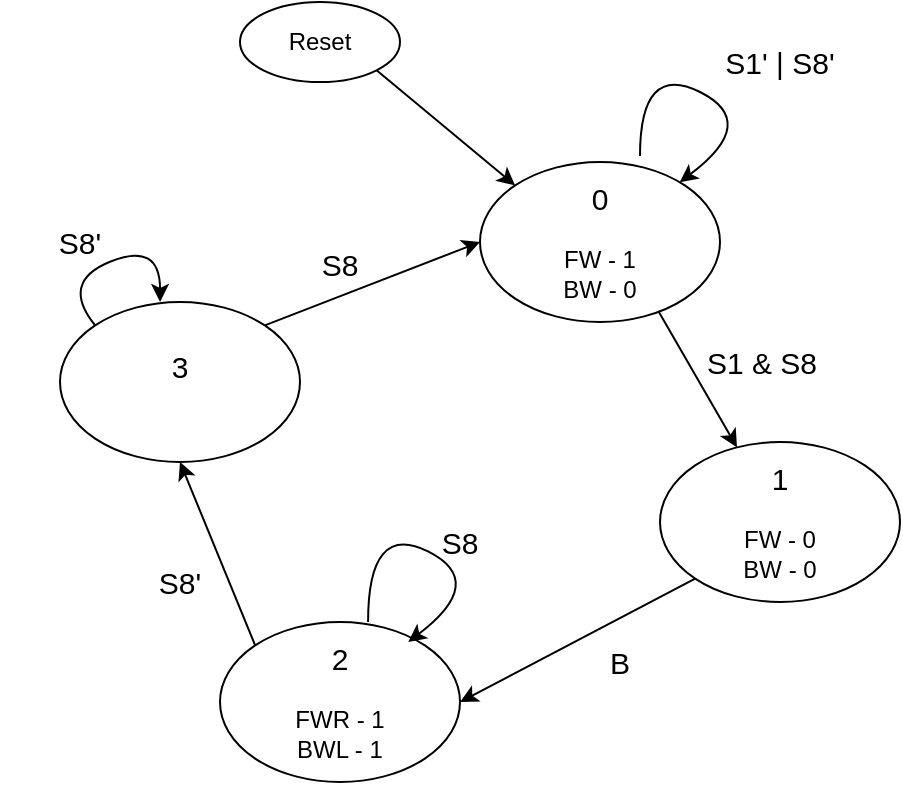 <mxfile version="13.10.4" type="device"><diagram id="tmifQvB1nGJaykuzxYIR" name="Page-1"><mxGraphModel dx="897" dy="553" grid="1" gridSize="10" guides="1" tooltips="1" connect="1" arrows="1" fold="1" page="1" pageScale="1" pageWidth="827" pageHeight="1169" math="0" shadow="0"><root><mxCell id="0"/><mxCell id="1" parent="0"/><mxCell id="Iq-n-7ybEA5wkXeA14bp-1" value="Reset" style="ellipse;whiteSpace=wrap;html=1;" vertex="1" parent="1"><mxGeometry x="320" y="80" width="80" height="40" as="geometry"/></mxCell><mxCell id="Iq-n-7ybEA5wkXeA14bp-2" value="&lt;font&gt;&lt;span style=&quot;font-size: 15px&quot;&gt;0&lt;br&gt;&lt;/span&gt;&lt;font size=&quot;1&quot;&gt;&lt;br&gt;&lt;/font&gt;FW - 1&lt;br&gt;BW - 0&lt;br&gt;&lt;/font&gt;" style="ellipse;whiteSpace=wrap;html=1;" vertex="1" parent="1"><mxGeometry x="440" y="160" width="120" height="80" as="geometry"/></mxCell><mxCell id="Iq-n-7ybEA5wkXeA14bp-3" value="" style="curved=1;endArrow=classic;html=1;" edge="1" parent="1" target="Iq-n-7ybEA5wkXeA14bp-2"><mxGeometry width="50" height="50" relative="1" as="geometry"><mxPoint x="520" y="157" as="sourcePoint"/><mxPoint x="540" y="80" as="targetPoint"/><Array as="points"><mxPoint x="520" y="110"/><mxPoint x="580" y="140"/></Array></mxGeometry></mxCell><mxCell id="Iq-n-7ybEA5wkXeA14bp-4" value="&lt;font style=&quot;font-size: 15px&quot;&gt;S1' | S8'&lt;/font&gt;" style="text;html=1;strokeColor=none;fillColor=none;align=center;verticalAlign=middle;whiteSpace=wrap;rounded=0;" vertex="1" parent="1"><mxGeometry x="550" y="100" width="80" height="20" as="geometry"/></mxCell><mxCell id="Iq-n-7ybEA5wkXeA14bp-5" value="" style="endArrow=classic;html=1;exitX=1;exitY=1;exitDx=0;exitDy=0;entryX=0;entryY=0;entryDx=0;entryDy=0;" edge="1" parent="1" source="Iq-n-7ybEA5wkXeA14bp-1" target="Iq-n-7ybEA5wkXeA14bp-2"><mxGeometry width="50" height="50" relative="1" as="geometry"><mxPoint x="389" y="160" as="sourcePoint"/><mxPoint x="439" y="110" as="targetPoint"/></mxGeometry></mxCell><mxCell id="Iq-n-7ybEA5wkXeA14bp-7" value="&lt;font&gt;&lt;span style=&quot;font-size: 15px&quot;&gt;1&lt;br&gt;&lt;/span&gt;&lt;font size=&quot;1&quot;&gt;&lt;br&gt;&lt;/font&gt;FW - 0&lt;br&gt;BW - 0&lt;br&gt;&lt;/font&gt;" style="ellipse;whiteSpace=wrap;html=1;" vertex="1" parent="1"><mxGeometry x="530" y="300" width="120" height="80" as="geometry"/></mxCell><mxCell id="Iq-n-7ybEA5wkXeA14bp-10" value="" style="endArrow=classic;html=1;exitX=0.743;exitY=0.932;exitDx=0;exitDy=0;exitPerimeter=0;" edge="1" parent="1" source="Iq-n-7ybEA5wkXeA14bp-2" target="Iq-n-7ybEA5wkXeA14bp-7"><mxGeometry width="50" height="50" relative="1" as="geometry"><mxPoint x="510" y="300" as="sourcePoint"/><mxPoint x="575" y="297" as="targetPoint"/></mxGeometry></mxCell><mxCell id="Iq-n-7ybEA5wkXeA14bp-11" value="&lt;font&gt;&lt;span style=&quot;font-size: 15px&quot;&gt;2&lt;br&gt;&lt;/span&gt;&lt;font size=&quot;1&quot;&gt;&lt;br&gt;&lt;/font&gt;FWR&amp;nbsp;- 1&lt;br&gt;BWL - 1&lt;br&gt;&lt;/font&gt;" style="ellipse;whiteSpace=wrap;html=1;" vertex="1" parent="1"><mxGeometry x="310" y="390" width="120" height="80" as="geometry"/></mxCell><mxCell id="Iq-n-7ybEA5wkXeA14bp-13" value="" style="endArrow=classic;html=1;exitX=0;exitY=1;exitDx=0;exitDy=0;entryX=1;entryY=0.5;entryDx=0;entryDy=0;" edge="1" parent="1" source="Iq-n-7ybEA5wkXeA14bp-7" target="Iq-n-7ybEA5wkXeA14bp-11"><mxGeometry width="50" height="50" relative="1" as="geometry"><mxPoint x="370" y="350" as="sourcePoint"/><mxPoint x="420" y="300" as="targetPoint"/></mxGeometry></mxCell><mxCell id="Iq-n-7ybEA5wkXeA14bp-14" value="&lt;font style=&quot;font-size: 15px&quot;&gt;B&lt;/font&gt;" style="text;html=1;strokeColor=none;fillColor=none;align=center;verticalAlign=middle;whiteSpace=wrap;rounded=0;" vertex="1" parent="1"><mxGeometry x="470" y="400" width="80" height="20" as="geometry"/></mxCell><mxCell id="Iq-n-7ybEA5wkXeA14bp-15" value="&lt;font&gt;&lt;span style=&quot;font-size: 15px&quot;&gt;3&lt;br&gt;&lt;/span&gt;&lt;br&gt;&lt;/font&gt;" style="ellipse;whiteSpace=wrap;html=1;" vertex="1" parent="1"><mxGeometry x="230" y="230" width="120" height="80" as="geometry"/></mxCell><mxCell id="Iq-n-7ybEA5wkXeA14bp-16" value="" style="endArrow=classic;html=1;exitX=0;exitY=0;exitDx=0;exitDy=0;entryX=0.5;entryY=1;entryDx=0;entryDy=0;" edge="1" parent="1" source="Iq-n-7ybEA5wkXeA14bp-11" target="Iq-n-7ybEA5wkXeA14bp-15"><mxGeometry width="50" height="50" relative="1" as="geometry"><mxPoint x="370" y="350" as="sourcePoint"/><mxPoint x="420" y="300" as="targetPoint"/></mxGeometry></mxCell><mxCell id="Iq-n-7ybEA5wkXeA14bp-18" value="" style="endArrow=classic;html=1;exitX=1;exitY=0;exitDx=0;exitDy=0;entryX=0;entryY=0.5;entryDx=0;entryDy=0;" edge="1" parent="1" source="Iq-n-7ybEA5wkXeA14bp-15" target="Iq-n-7ybEA5wkXeA14bp-2"><mxGeometry width="50" height="50" relative="1" as="geometry"><mxPoint x="370" y="350" as="sourcePoint"/><mxPoint x="420" y="300" as="targetPoint"/></mxGeometry></mxCell><mxCell id="Iq-n-7ybEA5wkXeA14bp-19" value="" style="curved=1;endArrow=classic;html=1;exitX=0.617;exitY=0;exitDx=0;exitDy=0;exitPerimeter=0;" edge="1" parent="1" source="Iq-n-7ybEA5wkXeA14bp-11"><mxGeometry width="50" height="50" relative="1" as="geometry"><mxPoint x="384" y="387" as="sourcePoint"/><mxPoint x="404.119" y="399.997" as="targetPoint"/><Array as="points"><mxPoint x="384" y="339.74"/><mxPoint x="444" y="369.74"/></Array></mxGeometry></mxCell><mxCell id="Iq-n-7ybEA5wkXeA14bp-20" value="&lt;font style=&quot;font-size: 15px&quot;&gt;S8&lt;/font&gt;" style="text;html=1;strokeColor=none;fillColor=none;align=center;verticalAlign=middle;whiteSpace=wrap;rounded=0;" vertex="1" parent="1"><mxGeometry x="390" y="340" width="80" height="20" as="geometry"/></mxCell><mxCell id="Iq-n-7ybEA5wkXeA14bp-21" value="&lt;font style=&quot;font-size: 15px&quot;&gt;S8'&lt;/font&gt;" style="text;html=1;strokeColor=none;fillColor=none;align=center;verticalAlign=middle;whiteSpace=wrap;rounded=0;" vertex="1" parent="1"><mxGeometry x="250" y="360" width="80" height="20" as="geometry"/></mxCell><mxCell id="Iq-n-7ybEA5wkXeA14bp-23" value="" style="curved=1;endArrow=classic;html=1;entryX=0.417;entryY=0;entryDx=0;entryDy=0;entryPerimeter=0;exitX=0;exitY=0;exitDx=0;exitDy=0;" edge="1" parent="1" source="Iq-n-7ybEA5wkXeA14bp-15" target="Iq-n-7ybEA5wkXeA14bp-15"><mxGeometry width="50" height="50" relative="1" as="geometry"><mxPoint x="220" y="216.74" as="sourcePoint"/><mxPoint x="240.119" y="229.997" as="targetPoint"/><Array as="points"><mxPoint x="230" y="220"/><mxPoint x="280" y="199.74"/></Array></mxGeometry></mxCell><mxCell id="Iq-n-7ybEA5wkXeA14bp-24" value="&lt;font style=&quot;font-size: 15px&quot;&gt;S8'&lt;/font&gt;" style="text;html=1;strokeColor=none;fillColor=none;align=center;verticalAlign=middle;whiteSpace=wrap;rounded=0;" vertex="1" parent="1"><mxGeometry x="200" y="190" width="80" height="20" as="geometry"/></mxCell><mxCell id="Iq-n-7ybEA5wkXeA14bp-25" value="&lt;font style=&quot;font-size: 15px&quot;&gt;S8&lt;br&gt;&lt;br&gt;&lt;/font&gt;" style="text;html=1;strokeColor=none;fillColor=none;align=center;verticalAlign=middle;whiteSpace=wrap;rounded=0;" vertex="1" parent="1"><mxGeometry x="330" y="210" width="80" height="20" as="geometry"/></mxCell><mxCell id="Iq-n-7ybEA5wkXeA14bp-26" value="&lt;font style=&quot;font-size: 15px&quot;&gt;S1 &amp;amp; S8&lt;/font&gt;" style="text;html=1;strokeColor=none;fillColor=none;align=center;verticalAlign=middle;whiteSpace=wrap;rounded=0;" vertex="1" parent="1"><mxGeometry x="541" y="250" width="80" height="20" as="geometry"/></mxCell></root></mxGraphModel></diagram></mxfile>